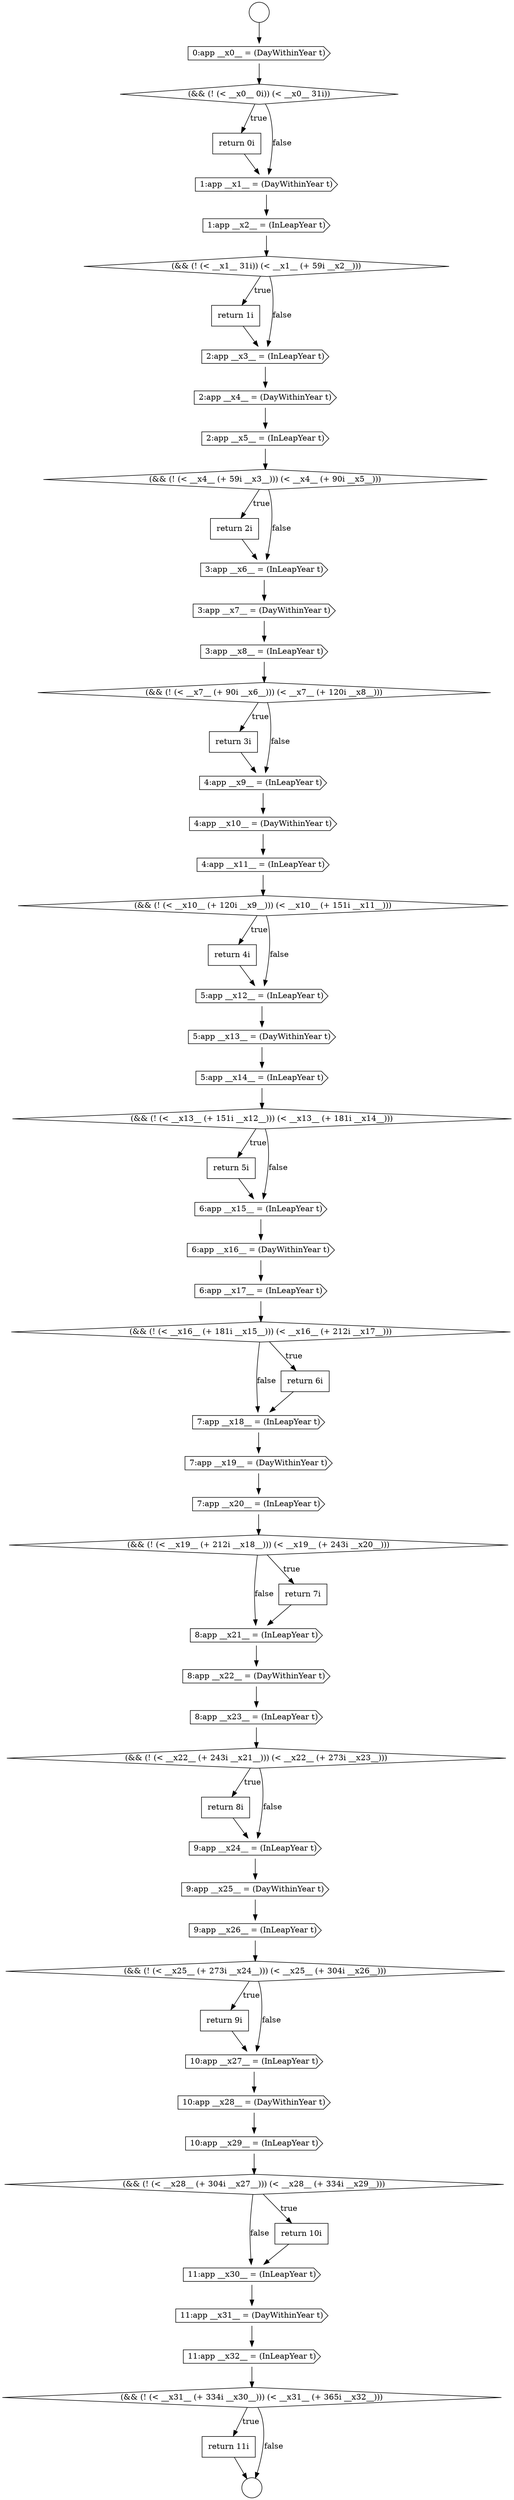 digraph {
  node17175 [shape=cds, label=<<font color="black">7:app __x20__ = (InLeapYear t)</font>> color="black" fillcolor="white" style=filled]
  node17164 [shape=cds, label=<<font color="black">5:app __x13__ = (DayWithinYear t)</font>> color="black" fillcolor="white" style=filled]
  node17157 [shape=none, margin=0, label=<<font color="black">
    <table border="0" cellborder="1" cellspacing="0" cellpadding="10">
      <tr><td align="left">return 3i</td></tr>
    </table>
  </font>> color="black" fillcolor="white" style=filled]
  node17179 [shape=cds, label=<<font color="black">8:app __x22__ = (DayWithinYear t)</font>> color="black" fillcolor="white" style=filled]
  node17166 [shape=diamond, label=<<font color="black">(&amp;&amp; (! (&lt; __x13__ (+ 151i __x12__))) (&lt; __x13__ (+ 181i __x14__)))</font>> color="black" fillcolor="white" style=filled]
  node17155 [shape=cds, label=<<font color="black">3:app __x8__ = (InLeapYear t)</font>> color="black" fillcolor="white" style=filled]
  node17167 [shape=none, margin=0, label=<<font color="black">
    <table border="0" cellborder="1" cellspacing="0" cellpadding="10">
      <tr><td align="left">return 5i</td></tr>
    </table>
  </font>> color="black" fillcolor="white" style=filled]
  node17194 [shape=cds, label=<<font color="black">11:app __x31__ = (DayWithinYear t)</font>> color="black" fillcolor="white" style=filled]
  node17143 [shape=none, margin=0, label=<<font color="black">
    <table border="0" cellborder="1" cellspacing="0" cellpadding="10">
      <tr><td align="left">return 0i</td></tr>
    </table>
  </font>> color="black" fillcolor="white" style=filled]
  node17158 [shape=cds, label=<<font color="black">4:app __x9__ = (InLeapYear t)</font>> color="black" fillcolor="white" style=filled]
  node17197 [shape=none, margin=0, label=<<font color="black">
    <table border="0" cellborder="1" cellspacing="0" cellpadding="10">
      <tr><td align="left">return 11i</td></tr>
    </table>
  </font>> color="black" fillcolor="white" style=filled]
  node17168 [shape=cds, label=<<font color="black">6:app __x15__ = (InLeapYear t)</font>> color="black" fillcolor="white" style=filled]
  node17149 [shape=cds, label=<<font color="black">2:app __x4__ = (DayWithinYear t)</font>> color="black" fillcolor="white" style=filled]
  node17154 [shape=cds, label=<<font color="black">3:app __x7__ = (DayWithinYear t)</font>> color="black" fillcolor="white" style=filled]
  node17181 [shape=diamond, label=<<font color="black">(&amp;&amp; (! (&lt; __x22__ (+ 243i __x21__))) (&lt; __x22__ (+ 273i __x23__)))</font>> color="black" fillcolor="white" style=filled]
  node17171 [shape=diamond, label=<<font color="black">(&amp;&amp; (! (&lt; __x16__ (+ 181i __x15__))) (&lt; __x16__ (+ 212i __x17__)))</font>> color="black" fillcolor="white" style=filled]
  node17161 [shape=diamond, label=<<font color="black">(&amp;&amp; (! (&lt; __x10__ (+ 120i __x9__))) (&lt; __x10__ (+ 151i __x11__)))</font>> color="black" fillcolor="white" style=filled]
  node17139 [shape=circle label=" " color="black" fillcolor="white" style=filled]
  node17189 [shape=cds, label=<<font color="black">10:app __x28__ = (DayWithinYear t)</font>> color="black" fillcolor="white" style=filled]
  node17178 [shape=cds, label=<<font color="black">8:app __x21__ = (InLeapYear t)</font>> color="black" fillcolor="white" style=filled]
  node17146 [shape=diamond, label=<<font color="black">(&amp;&amp; (! (&lt; __x1__ 31i)) (&lt; __x1__ (+ 59i __x2__)))</font>> color="black" fillcolor="white" style=filled]
  node17193 [shape=cds, label=<<font color="black">11:app __x30__ = (InLeapYear t)</font>> color="black" fillcolor="white" style=filled]
  node17174 [shape=cds, label=<<font color="black">7:app __x19__ = (DayWithinYear t)</font>> color="black" fillcolor="white" style=filled]
  node17142 [shape=diamond, label=<<font color="black">(&amp;&amp; (! (&lt; __x0__ 0i)) (&lt; __x0__ 31i))</font>> color="black" fillcolor="white" style=filled]
  node17196 [shape=diamond, label=<<font color="black">(&amp;&amp; (! (&lt; __x31__ (+ 334i __x30__))) (&lt; __x31__ (+ 365i __x32__)))</font>> color="black" fillcolor="white" style=filled]
  node17165 [shape=cds, label=<<font color="black">5:app __x14__ = (InLeapYear t)</font>> color="black" fillcolor="white" style=filled]
  node17170 [shape=cds, label=<<font color="black">6:app __x17__ = (InLeapYear t)</font>> color="black" fillcolor="white" style=filled]
  node17186 [shape=diamond, label=<<font color="black">(&amp;&amp; (! (&lt; __x25__ (+ 273i __x24__))) (&lt; __x25__ (+ 304i __x26__)))</font>> color="black" fillcolor="white" style=filled]
  node17182 [shape=none, margin=0, label=<<font color="black">
    <table border="0" cellborder="1" cellspacing="0" cellpadding="10">
      <tr><td align="left">return 8i</td></tr>
    </table>
  </font>> color="black" fillcolor="white" style=filled]
  node17190 [shape=cds, label=<<font color="black">10:app __x29__ = (InLeapYear t)</font>> color="black" fillcolor="white" style=filled]
  node17150 [shape=cds, label=<<font color="black">2:app __x5__ = (InLeapYear t)</font>> color="black" fillcolor="white" style=filled]
  node17160 [shape=cds, label=<<font color="black">4:app __x11__ = (InLeapYear t)</font>> color="black" fillcolor="white" style=filled]
  node17141 [shape=cds, label=<<font color="black">0:app __x0__ = (DayWithinYear t)</font>> color="black" fillcolor="white" style=filled]
  node17162 [shape=none, margin=0, label=<<font color="black">
    <table border="0" cellborder="1" cellspacing="0" cellpadding="10">
      <tr><td align="left">return 4i</td></tr>
    </table>
  </font>> color="black" fillcolor="white" style=filled]
  node17173 [shape=cds, label=<<font color="black">7:app __x18__ = (InLeapYear t)</font>> color="black" fillcolor="white" style=filled]
  node17169 [shape=cds, label=<<font color="black">6:app __x16__ = (DayWithinYear t)</font>> color="black" fillcolor="white" style=filled]
  node17147 [shape=none, margin=0, label=<<font color="black">
    <table border="0" cellborder="1" cellspacing="0" cellpadding="10">
      <tr><td align="left">return 1i</td></tr>
    </table>
  </font>> color="black" fillcolor="white" style=filled]
  node17183 [shape=cds, label=<<font color="black">9:app __x24__ = (InLeapYear t)</font>> color="black" fillcolor="white" style=filled]
  node17191 [shape=diamond, label=<<font color="black">(&amp;&amp; (! (&lt; __x28__ (+ 304i __x27__))) (&lt; __x28__ (+ 334i __x29__)))</font>> color="black" fillcolor="white" style=filled]
  node17163 [shape=cds, label=<<font color="black">5:app __x12__ = (InLeapYear t)</font>> color="black" fillcolor="white" style=filled]
  node17151 [shape=diamond, label=<<font color="black">(&amp;&amp; (! (&lt; __x4__ (+ 59i __x3__))) (&lt; __x4__ (+ 90i __x5__)))</font>> color="black" fillcolor="white" style=filled]
  node17156 [shape=diamond, label=<<font color="black">(&amp;&amp; (! (&lt; __x7__ (+ 90i __x6__))) (&lt; __x7__ (+ 120i __x8__)))</font>> color="black" fillcolor="white" style=filled]
  node17144 [shape=cds, label=<<font color="black">1:app __x1__ = (DayWithinYear t)</font>> color="black" fillcolor="white" style=filled]
  node17187 [shape=none, margin=0, label=<<font color="black">
    <table border="0" cellborder="1" cellspacing="0" cellpadding="10">
      <tr><td align="left">return 9i</td></tr>
    </table>
  </font>> color="black" fillcolor="white" style=filled]
  node17176 [shape=diamond, label=<<font color="black">(&amp;&amp; (! (&lt; __x19__ (+ 212i __x18__))) (&lt; __x19__ (+ 243i __x20__)))</font>> color="black" fillcolor="white" style=filled]
  node17148 [shape=cds, label=<<font color="black">2:app __x3__ = (InLeapYear t)</font>> color="black" fillcolor="white" style=filled]
  node17188 [shape=cds, label=<<font color="black">10:app __x27__ = (InLeapYear t)</font>> color="black" fillcolor="white" style=filled]
  node17180 [shape=cds, label=<<font color="black">8:app __x23__ = (InLeapYear t)</font>> color="black" fillcolor="white" style=filled]
  node17152 [shape=none, margin=0, label=<<font color="black">
    <table border="0" cellborder="1" cellspacing="0" cellpadding="10">
      <tr><td align="left">return 2i</td></tr>
    </table>
  </font>> color="black" fillcolor="white" style=filled]
  node17185 [shape=cds, label=<<font color="black">9:app __x26__ = (InLeapYear t)</font>> color="black" fillcolor="white" style=filled]
  node17195 [shape=cds, label=<<font color="black">11:app __x32__ = (InLeapYear t)</font>> color="black" fillcolor="white" style=filled]
  node17153 [shape=cds, label=<<font color="black">3:app __x6__ = (InLeapYear t)</font>> color="black" fillcolor="white" style=filled]
  node17159 [shape=cds, label=<<font color="black">4:app __x10__ = (DayWithinYear t)</font>> color="black" fillcolor="white" style=filled]
  node17184 [shape=cds, label=<<font color="black">9:app __x25__ = (DayWithinYear t)</font>> color="black" fillcolor="white" style=filled]
  node17140 [shape=circle label=" " color="black" fillcolor="white" style=filled]
  node17192 [shape=none, margin=0, label=<<font color="black">
    <table border="0" cellborder="1" cellspacing="0" cellpadding="10">
      <tr><td align="left">return 10i</td></tr>
    </table>
  </font>> color="black" fillcolor="white" style=filled]
  node17172 [shape=none, margin=0, label=<<font color="black">
    <table border="0" cellborder="1" cellspacing="0" cellpadding="10">
      <tr><td align="left">return 6i</td></tr>
    </table>
  </font>> color="black" fillcolor="white" style=filled]
  node17177 [shape=none, margin=0, label=<<font color="black">
    <table border="0" cellborder="1" cellspacing="0" cellpadding="10">
      <tr><td align="left">return 7i</td></tr>
    </table>
  </font>> color="black" fillcolor="white" style=filled]
  node17145 [shape=cds, label=<<font color="black">1:app __x2__ = (InLeapYear t)</font>> color="black" fillcolor="white" style=filled]
  node17190 -> node17191 [ color="black"]
  node17139 -> node17141 [ color="black"]
  node17179 -> node17180 [ color="black"]
  node17155 -> node17156 [ color="black"]
  node17183 -> node17184 [ color="black"]
  node17144 -> node17145 [ color="black"]
  node17184 -> node17185 [ color="black"]
  node17141 -> node17142 [ color="black"]
  node17196 -> node17197 [label=<<font color="black">true</font>> color="black"]
  node17196 -> node17140 [label=<<font color="black">false</font>> color="black"]
  node17146 -> node17147 [label=<<font color="black">true</font>> color="black"]
  node17146 -> node17148 [label=<<font color="black">false</font>> color="black"]
  node17194 -> node17195 [ color="black"]
  node17172 -> node17173 [ color="black"]
  node17180 -> node17181 [ color="black"]
  node17173 -> node17174 [ color="black"]
  node17147 -> node17148 [ color="black"]
  node17156 -> node17157 [label=<<font color="black">true</font>> color="black"]
  node17156 -> node17158 [label=<<font color="black">false</font>> color="black"]
  node17182 -> node17183 [ color="black"]
  node17167 -> node17168 [ color="black"]
  node17164 -> node17165 [ color="black"]
  node17178 -> node17179 [ color="black"]
  node17168 -> node17169 [ color="black"]
  node17193 -> node17194 [ color="black"]
  node17188 -> node17189 [ color="black"]
  node17165 -> node17166 [ color="black"]
  node17185 -> node17186 [ color="black"]
  node17158 -> node17159 [ color="black"]
  node17186 -> node17187 [label=<<font color="black">true</font>> color="black"]
  node17186 -> node17188 [label=<<font color="black">false</font>> color="black"]
  node17153 -> node17154 [ color="black"]
  node17157 -> node17158 [ color="black"]
  node17176 -> node17177 [label=<<font color="black">true</font>> color="black"]
  node17176 -> node17178 [label=<<font color="black">false</font>> color="black"]
  node17189 -> node17190 [ color="black"]
  node17163 -> node17164 [ color="black"]
  node17150 -> node17151 [ color="black"]
  node17177 -> node17178 [ color="black"]
  node17195 -> node17196 [ color="black"]
  node17151 -> node17152 [label=<<font color="black">true</font>> color="black"]
  node17151 -> node17153 [label=<<font color="black">false</font>> color="black"]
  node17169 -> node17170 [ color="black"]
  node17187 -> node17188 [ color="black"]
  node17197 -> node17140 [ color="black"]
  node17145 -> node17146 [ color="black"]
  node17149 -> node17150 [ color="black"]
  node17175 -> node17176 [ color="black"]
  node17159 -> node17160 [ color="black"]
  node17181 -> node17182 [label=<<font color="black">true</font>> color="black"]
  node17181 -> node17183 [label=<<font color="black">false</font>> color="black"]
  node17170 -> node17171 [ color="black"]
  node17148 -> node17149 [ color="black"]
  node17166 -> node17167 [label=<<font color="black">true</font>> color="black"]
  node17166 -> node17168 [label=<<font color="black">false</font>> color="black"]
  node17161 -> node17162 [label=<<font color="black">true</font>> color="black"]
  node17161 -> node17163 [label=<<font color="black">false</font>> color="black"]
  node17143 -> node17144 [ color="black"]
  node17192 -> node17193 [ color="black"]
  node17171 -> node17172 [label=<<font color="black">true</font>> color="black"]
  node17171 -> node17173 [label=<<font color="black">false</font>> color="black"]
  node17160 -> node17161 [ color="black"]
  node17154 -> node17155 [ color="black"]
  node17142 -> node17143 [label=<<font color="black">true</font>> color="black"]
  node17142 -> node17144 [label=<<font color="black">false</font>> color="black"]
  node17174 -> node17175 [ color="black"]
  node17152 -> node17153 [ color="black"]
  node17191 -> node17192 [label=<<font color="black">true</font>> color="black"]
  node17191 -> node17193 [label=<<font color="black">false</font>> color="black"]
  node17162 -> node17163 [ color="black"]
}
